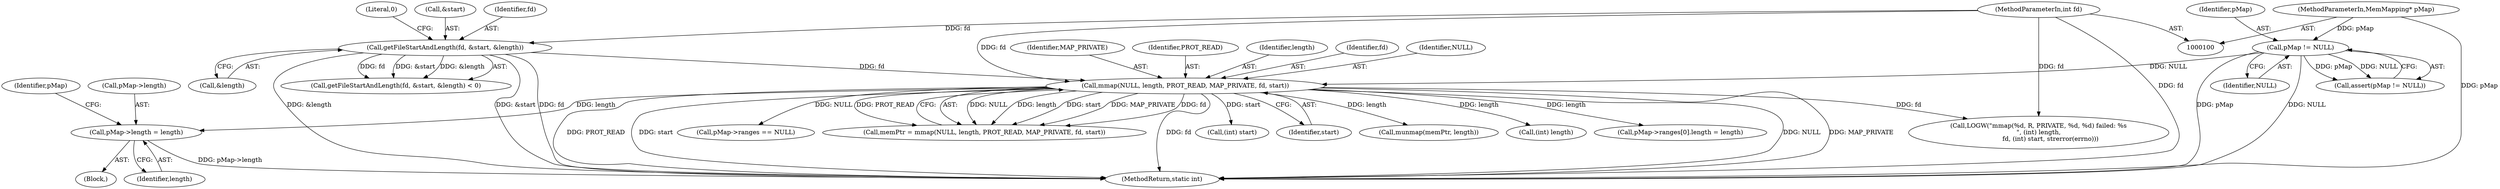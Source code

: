 digraph "0_Android_28a566f7731b4cb76d2a9ba16d997ac5aeb07dad_0@pointer" {
"1000156" [label="(Call,pMap->length = length)"];
"1000125" [label="(Call,mmap(NULL, length, PROT_READ, MAP_PRIVATE, fd, start))"];
"1000108" [label="(Call,pMap != NULL)"];
"1000102" [label="(MethodParameterIn,MemMapping* pMap)"];
"1000113" [label="(Call,getFileStartAndLength(fd, &start, &length))"];
"1000101" [label="(MethodParameterIn,int fd)"];
"1000109" [label="(Identifier,pMap)"];
"1000174" [label="(Call,pMap->ranges == NULL)"];
"1000103" [label="(Block,)"];
"1000127" [label="(Identifier,length)"];
"1000210" [label="(MethodReturn,static int)"];
"1000123" [label="(Call,memPtr = mmap(NULL, length, PROT_READ, MAP_PRIVATE, fd, start))"];
"1000130" [label="(Identifier,fd)"];
"1000157" [label="(Call,pMap->length)"];
"1000108" [label="(Call,pMap != NULL)"];
"1000137" [label="(Call,LOGW(\"mmap(%d, R, PRIVATE, %d, %d) failed: %s\n\", (int) length,\n            fd, (int) start, strerror(errno)))"];
"1000126" [label="(Identifier,NULL)"];
"1000143" [label="(Call,(int) start)"];
"1000101" [label="(MethodParameterIn,int fd)"];
"1000131" [label="(Identifier,start)"];
"1000125" [label="(Call,mmap(NULL, length, PROT_READ, MAP_PRIVATE, fd, start))"];
"1000102" [label="(MethodParameterIn,MemMapping* pMap)"];
"1000160" [label="(Identifier,length)"];
"1000129" [label="(Identifier,MAP_PRIVATE)"];
"1000184" [label="(Call,munmap(memPtr, length))"];
"1000139" [label="(Call,(int) length)"];
"1000199" [label="(Call,pMap->ranges[0].length = length)"];
"1000163" [label="(Identifier,pMap)"];
"1000112" [label="(Call,getFileStartAndLength(fd, &start, &length) < 0)"];
"1000119" [label="(Literal,0)"];
"1000107" [label="(Call,assert(pMap != NULL))"];
"1000128" [label="(Identifier,PROT_READ)"];
"1000113" [label="(Call,getFileStartAndLength(fd, &start, &length))"];
"1000110" [label="(Identifier,NULL)"];
"1000117" [label="(Call,&length)"];
"1000115" [label="(Call,&start)"];
"1000156" [label="(Call,pMap->length = length)"];
"1000114" [label="(Identifier,fd)"];
"1000156" -> "1000103"  [label="AST: "];
"1000156" -> "1000160"  [label="CFG: "];
"1000157" -> "1000156"  [label="AST: "];
"1000160" -> "1000156"  [label="AST: "];
"1000163" -> "1000156"  [label="CFG: "];
"1000156" -> "1000210"  [label="DDG: pMap->length"];
"1000125" -> "1000156"  [label="DDG: length"];
"1000125" -> "1000123"  [label="AST: "];
"1000125" -> "1000131"  [label="CFG: "];
"1000126" -> "1000125"  [label="AST: "];
"1000127" -> "1000125"  [label="AST: "];
"1000128" -> "1000125"  [label="AST: "];
"1000129" -> "1000125"  [label="AST: "];
"1000130" -> "1000125"  [label="AST: "];
"1000131" -> "1000125"  [label="AST: "];
"1000123" -> "1000125"  [label="CFG: "];
"1000125" -> "1000210"  [label="DDG: fd"];
"1000125" -> "1000210"  [label="DDG: NULL"];
"1000125" -> "1000210"  [label="DDG: MAP_PRIVATE"];
"1000125" -> "1000210"  [label="DDG: PROT_READ"];
"1000125" -> "1000210"  [label="DDG: start"];
"1000125" -> "1000123"  [label="DDG: NULL"];
"1000125" -> "1000123"  [label="DDG: length"];
"1000125" -> "1000123"  [label="DDG: start"];
"1000125" -> "1000123"  [label="DDG: MAP_PRIVATE"];
"1000125" -> "1000123"  [label="DDG: fd"];
"1000125" -> "1000123"  [label="DDG: PROT_READ"];
"1000108" -> "1000125"  [label="DDG: NULL"];
"1000113" -> "1000125"  [label="DDG: fd"];
"1000101" -> "1000125"  [label="DDG: fd"];
"1000125" -> "1000139"  [label="DDG: length"];
"1000125" -> "1000137"  [label="DDG: fd"];
"1000125" -> "1000143"  [label="DDG: start"];
"1000125" -> "1000174"  [label="DDG: NULL"];
"1000125" -> "1000184"  [label="DDG: length"];
"1000125" -> "1000199"  [label="DDG: length"];
"1000108" -> "1000107"  [label="AST: "];
"1000108" -> "1000110"  [label="CFG: "];
"1000109" -> "1000108"  [label="AST: "];
"1000110" -> "1000108"  [label="AST: "];
"1000107" -> "1000108"  [label="CFG: "];
"1000108" -> "1000210"  [label="DDG: NULL"];
"1000108" -> "1000210"  [label="DDG: pMap"];
"1000108" -> "1000107"  [label="DDG: pMap"];
"1000108" -> "1000107"  [label="DDG: NULL"];
"1000102" -> "1000108"  [label="DDG: pMap"];
"1000102" -> "1000100"  [label="AST: "];
"1000102" -> "1000210"  [label="DDG: pMap"];
"1000113" -> "1000112"  [label="AST: "];
"1000113" -> "1000117"  [label="CFG: "];
"1000114" -> "1000113"  [label="AST: "];
"1000115" -> "1000113"  [label="AST: "];
"1000117" -> "1000113"  [label="AST: "];
"1000119" -> "1000113"  [label="CFG: "];
"1000113" -> "1000210"  [label="DDG: fd"];
"1000113" -> "1000210"  [label="DDG: &length"];
"1000113" -> "1000210"  [label="DDG: &start"];
"1000113" -> "1000112"  [label="DDG: fd"];
"1000113" -> "1000112"  [label="DDG: &start"];
"1000113" -> "1000112"  [label="DDG: &length"];
"1000101" -> "1000113"  [label="DDG: fd"];
"1000101" -> "1000100"  [label="AST: "];
"1000101" -> "1000210"  [label="DDG: fd"];
"1000101" -> "1000137"  [label="DDG: fd"];
}
